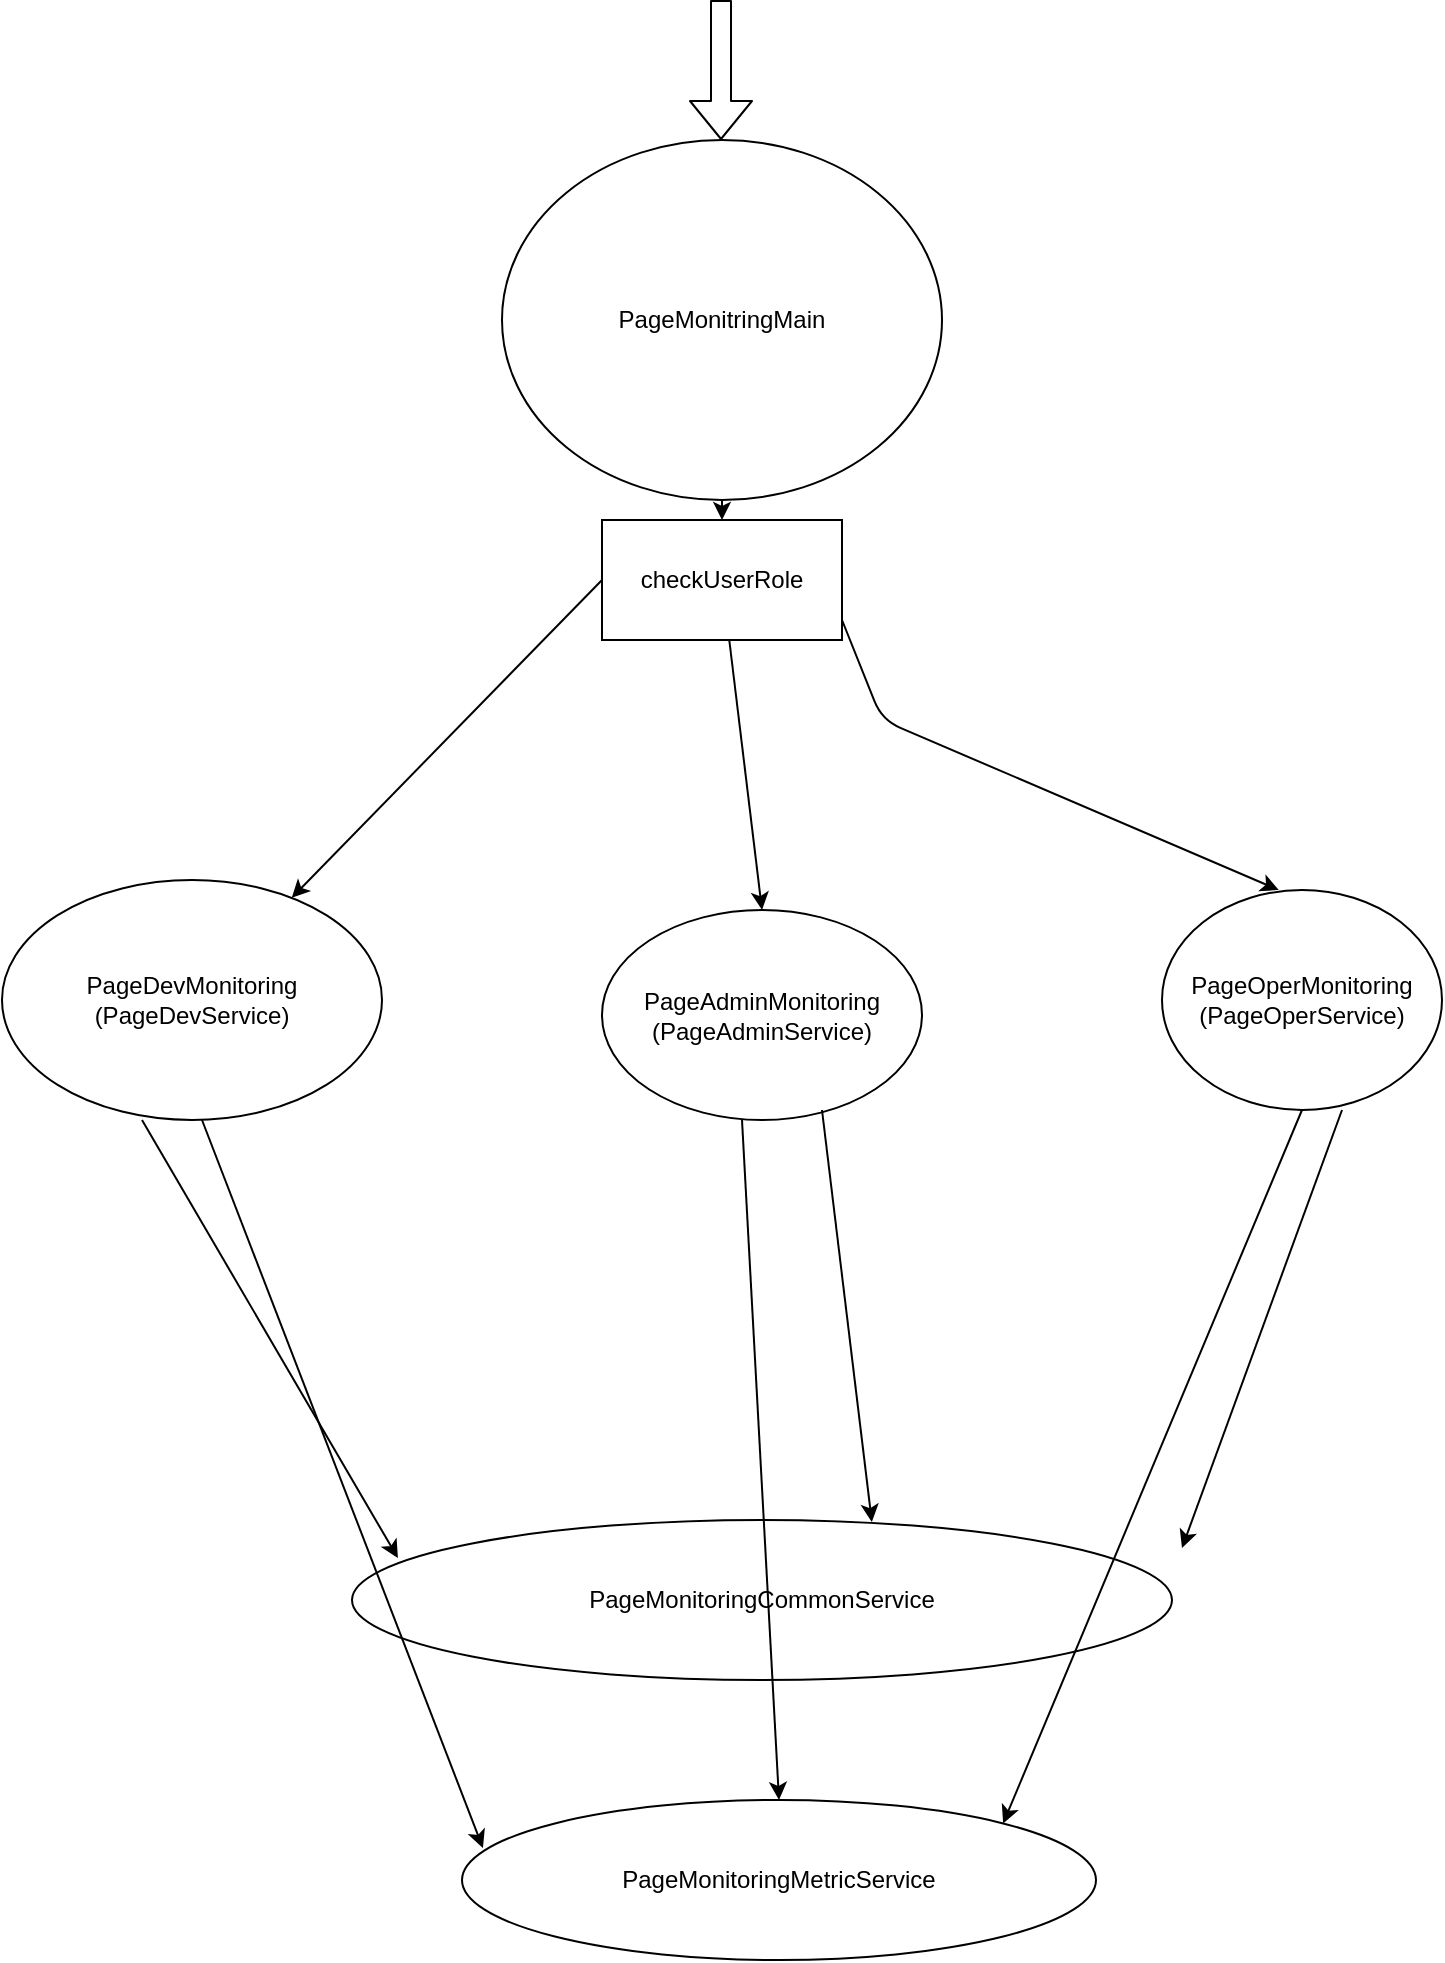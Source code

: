 <mxfile version="12.7.1" type="github">
  <diagram id="Umu5q6S04zW-6YSL-UDz" name="Page-1">
    <mxGraphModel dx="1426" dy="1936" grid="1" gridSize="10" guides="1" tooltips="1" connect="1" arrows="1" fold="1" page="1" pageScale="1" pageWidth="827" pageHeight="1169" math="0" shadow="0">
      <root>
        <mxCell id="0" />
        <mxCell id="1" parent="0" />
        <mxCell id="wjYXXtgGg5O6mG5rprIA-1" value="PageMonitringMain" style="ellipse;whiteSpace=wrap;html=1;" parent="1" vertex="1">
          <mxGeometry x="290" y="50" width="220" height="180" as="geometry" />
        </mxCell>
        <mxCell id="WP3GIV7tcJfg-KmQSKY6-4" value="PageDevMonitoring&lt;br&gt;(PageDevService)" style="ellipse;whiteSpace=wrap;html=1;" vertex="1" parent="1">
          <mxGeometry x="40" y="420" width="190" height="120" as="geometry" />
        </mxCell>
        <mxCell id="WP3GIV7tcJfg-KmQSKY6-5" value="&lt;span style=&quot;white-space: normal&quot;&gt;PageAdminMonitoring&lt;br&gt;(PageAdminService)&lt;br&gt;&lt;/span&gt;" style="ellipse;whiteSpace=wrap;html=1;" vertex="1" parent="1">
          <mxGeometry x="340" y="435" width="160" height="105" as="geometry" />
        </mxCell>
        <mxCell id="WP3GIV7tcJfg-KmQSKY6-6" value="&lt;span style=&quot;white-space: normal&quot;&gt;PageOperMonitoring&lt;br&gt;(PageOperService)&lt;br&gt;&lt;/span&gt;" style="ellipse;whiteSpace=wrap;html=1;" vertex="1" parent="1">
          <mxGeometry x="620" y="425" width="140" height="110" as="geometry" />
        </mxCell>
        <mxCell id="WP3GIV7tcJfg-KmQSKY6-7" value="" style="endArrow=classic;html=1;entryX=0.417;entryY=0;entryDx=0;entryDy=0;entryPerimeter=0;" edge="1" parent="1" target="WP3GIV7tcJfg-KmQSKY6-6">
          <mxGeometry width="50" height="50" relative="1" as="geometry">
            <mxPoint x="460" y="290" as="sourcePoint" />
            <mxPoint x="610" y="150" as="targetPoint" />
            <Array as="points">
              <mxPoint x="480" y="340" />
            </Array>
          </mxGeometry>
        </mxCell>
        <mxCell id="WP3GIV7tcJfg-KmQSKY6-10" value="" style="endArrow=classic;html=1;entryX=0.5;entryY=0;entryDx=0;entryDy=0;" edge="1" parent="1" source="WP3GIV7tcJfg-KmQSKY6-14" target="WP3GIV7tcJfg-KmQSKY6-5">
          <mxGeometry width="50" height="50" relative="1" as="geometry">
            <mxPoint x="400" y="230" as="sourcePoint" />
            <mxPoint x="450" y="180" as="targetPoint" />
          </mxGeometry>
        </mxCell>
        <mxCell id="WP3GIV7tcJfg-KmQSKY6-11" value="" style="endArrow=classic;html=1;exitX=0;exitY=0.5;exitDx=0;exitDy=0;" edge="1" parent="1" source="WP3GIV7tcJfg-KmQSKY6-14" target="WP3GIV7tcJfg-KmQSKY6-4">
          <mxGeometry width="50" height="50" relative="1" as="geometry">
            <mxPoint x="330" y="210" as="sourcePoint" />
            <mxPoint x="380" y="160" as="targetPoint" />
          </mxGeometry>
        </mxCell>
        <mxCell id="WP3GIV7tcJfg-KmQSKY6-12" value="" style="shape=flexArrow;endArrow=classic;html=1;" edge="1" parent="1">
          <mxGeometry width="50" height="50" relative="1" as="geometry">
            <mxPoint x="399.5" y="-20" as="sourcePoint" />
            <mxPoint x="399.5" y="50" as="targetPoint" />
          </mxGeometry>
        </mxCell>
        <mxCell id="WP3GIV7tcJfg-KmQSKY6-14" value="checkUserRole" style="rounded=0;whiteSpace=wrap;html=1;" vertex="1" parent="1">
          <mxGeometry x="340" y="240" width="120" height="60" as="geometry" />
        </mxCell>
        <mxCell id="WP3GIV7tcJfg-KmQSKY6-15" value="" style="endArrow=classic;html=1;entryX=0.5;entryY=0;entryDx=0;entryDy=0;" edge="1" parent="1" target="WP3GIV7tcJfg-KmQSKY6-14">
          <mxGeometry width="50" height="50" relative="1" as="geometry">
            <mxPoint x="400" y="230" as="sourcePoint" />
            <mxPoint x="400" y="435" as="targetPoint" />
          </mxGeometry>
        </mxCell>
        <mxCell id="WP3GIV7tcJfg-KmQSKY6-20" value="PageMonitoringMetricService" style="ellipse;whiteSpace=wrap;html=1;" vertex="1" parent="1">
          <mxGeometry x="270" y="880" width="317" height="80" as="geometry" />
        </mxCell>
        <mxCell id="WP3GIV7tcJfg-KmQSKY6-22" value="PageMonitoringCommonService" style="ellipse;whiteSpace=wrap;html=1;" vertex="1" parent="1">
          <mxGeometry x="215" y="740" width="410" height="80" as="geometry" />
        </mxCell>
        <mxCell id="WP3GIV7tcJfg-KmQSKY6-23" value="" style="endArrow=classic;html=1;entryX=0.033;entryY=0.3;entryDx=0;entryDy=0;entryPerimeter=0;" edge="1" parent="1" target="WP3GIV7tcJfg-KmQSKY6-20">
          <mxGeometry width="50" height="50" relative="1" as="geometry">
            <mxPoint x="140" y="540" as="sourcePoint" />
            <mxPoint x="240" y="550" as="targetPoint" />
          </mxGeometry>
        </mxCell>
        <mxCell id="WP3GIV7tcJfg-KmQSKY6-25" value="" style="endArrow=classic;html=1;entryX=0.5;entryY=0;entryDx=0;entryDy=0;" edge="1" parent="1" target="WP3GIV7tcJfg-KmQSKY6-20">
          <mxGeometry width="50" height="50" relative="1" as="geometry">
            <mxPoint x="410" y="540" as="sourcePoint" />
            <mxPoint x="541.961" y="654" as="targetPoint" />
          </mxGeometry>
        </mxCell>
        <mxCell id="WP3GIV7tcJfg-KmQSKY6-26" value="" style="endArrow=classic;html=1;entryX=1;entryY=0;entryDx=0;entryDy=0;" edge="1" parent="1" target="WP3GIV7tcJfg-KmQSKY6-20">
          <mxGeometry width="50" height="50" relative="1" as="geometry">
            <mxPoint x="690" y="535" as="sourcePoint" />
            <mxPoint x="821.961" y="649" as="targetPoint" />
          </mxGeometry>
        </mxCell>
        <mxCell id="WP3GIV7tcJfg-KmQSKY6-28" value="" style="endArrow=classic;html=1;entryX=0.056;entryY=0.238;entryDx=0;entryDy=0;entryPerimeter=0;" edge="1" parent="1" target="WP3GIV7tcJfg-KmQSKY6-22">
          <mxGeometry width="50" height="50" relative="1" as="geometry">
            <mxPoint x="110" y="540" as="sourcePoint" />
            <mxPoint x="160" y="490" as="targetPoint" />
          </mxGeometry>
        </mxCell>
        <mxCell id="WP3GIV7tcJfg-KmQSKY6-29" value="" style="endArrow=classic;html=1;" edge="1" parent="1">
          <mxGeometry width="50" height="50" relative="1" as="geometry">
            <mxPoint x="710" y="535" as="sourcePoint" />
            <mxPoint x="630" y="754" as="targetPoint" />
          </mxGeometry>
        </mxCell>
        <mxCell id="WP3GIV7tcJfg-KmQSKY6-30" value="" style="endArrow=classic;html=1;entryX=0.634;entryY=0.013;entryDx=0;entryDy=0;entryPerimeter=0;" edge="1" parent="1" target="WP3GIV7tcJfg-KmQSKY6-22">
          <mxGeometry width="50" height="50" relative="1" as="geometry">
            <mxPoint x="450" y="535" as="sourcePoint" />
            <mxPoint x="500" y="485" as="targetPoint" />
          </mxGeometry>
        </mxCell>
      </root>
    </mxGraphModel>
  </diagram>
</mxfile>
